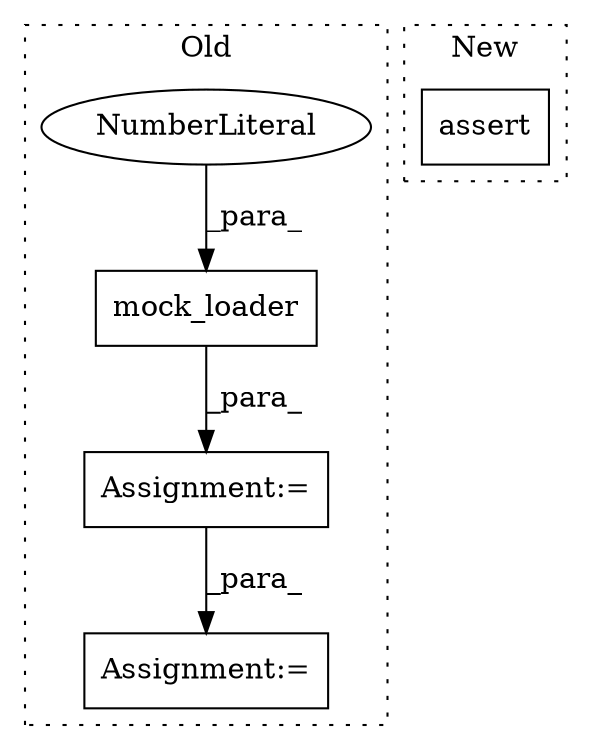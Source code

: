 digraph G {
subgraph cluster0 {
1 [label="mock_loader" a="32" s="2006,2021" l="12,1" shape="box"];
3 [label="NumberLiteral" a="34" s="2018" l="3" shape="ellipse"];
4 [label="Assignment:=" a="7" s="2005" l="1" shape="box"];
5 [label="Assignment:=" a="7" s="2057" l="2" shape="box"];
label = "Old";
style="dotted";
}
subgraph cluster1 {
2 [label="assert" a="32" s="3245,3288" l="12,1" shape="box"];
label = "New";
style="dotted";
}
1 -> 4 [label="_para_"];
3 -> 1 [label="_para_"];
4 -> 5 [label="_para_"];
}